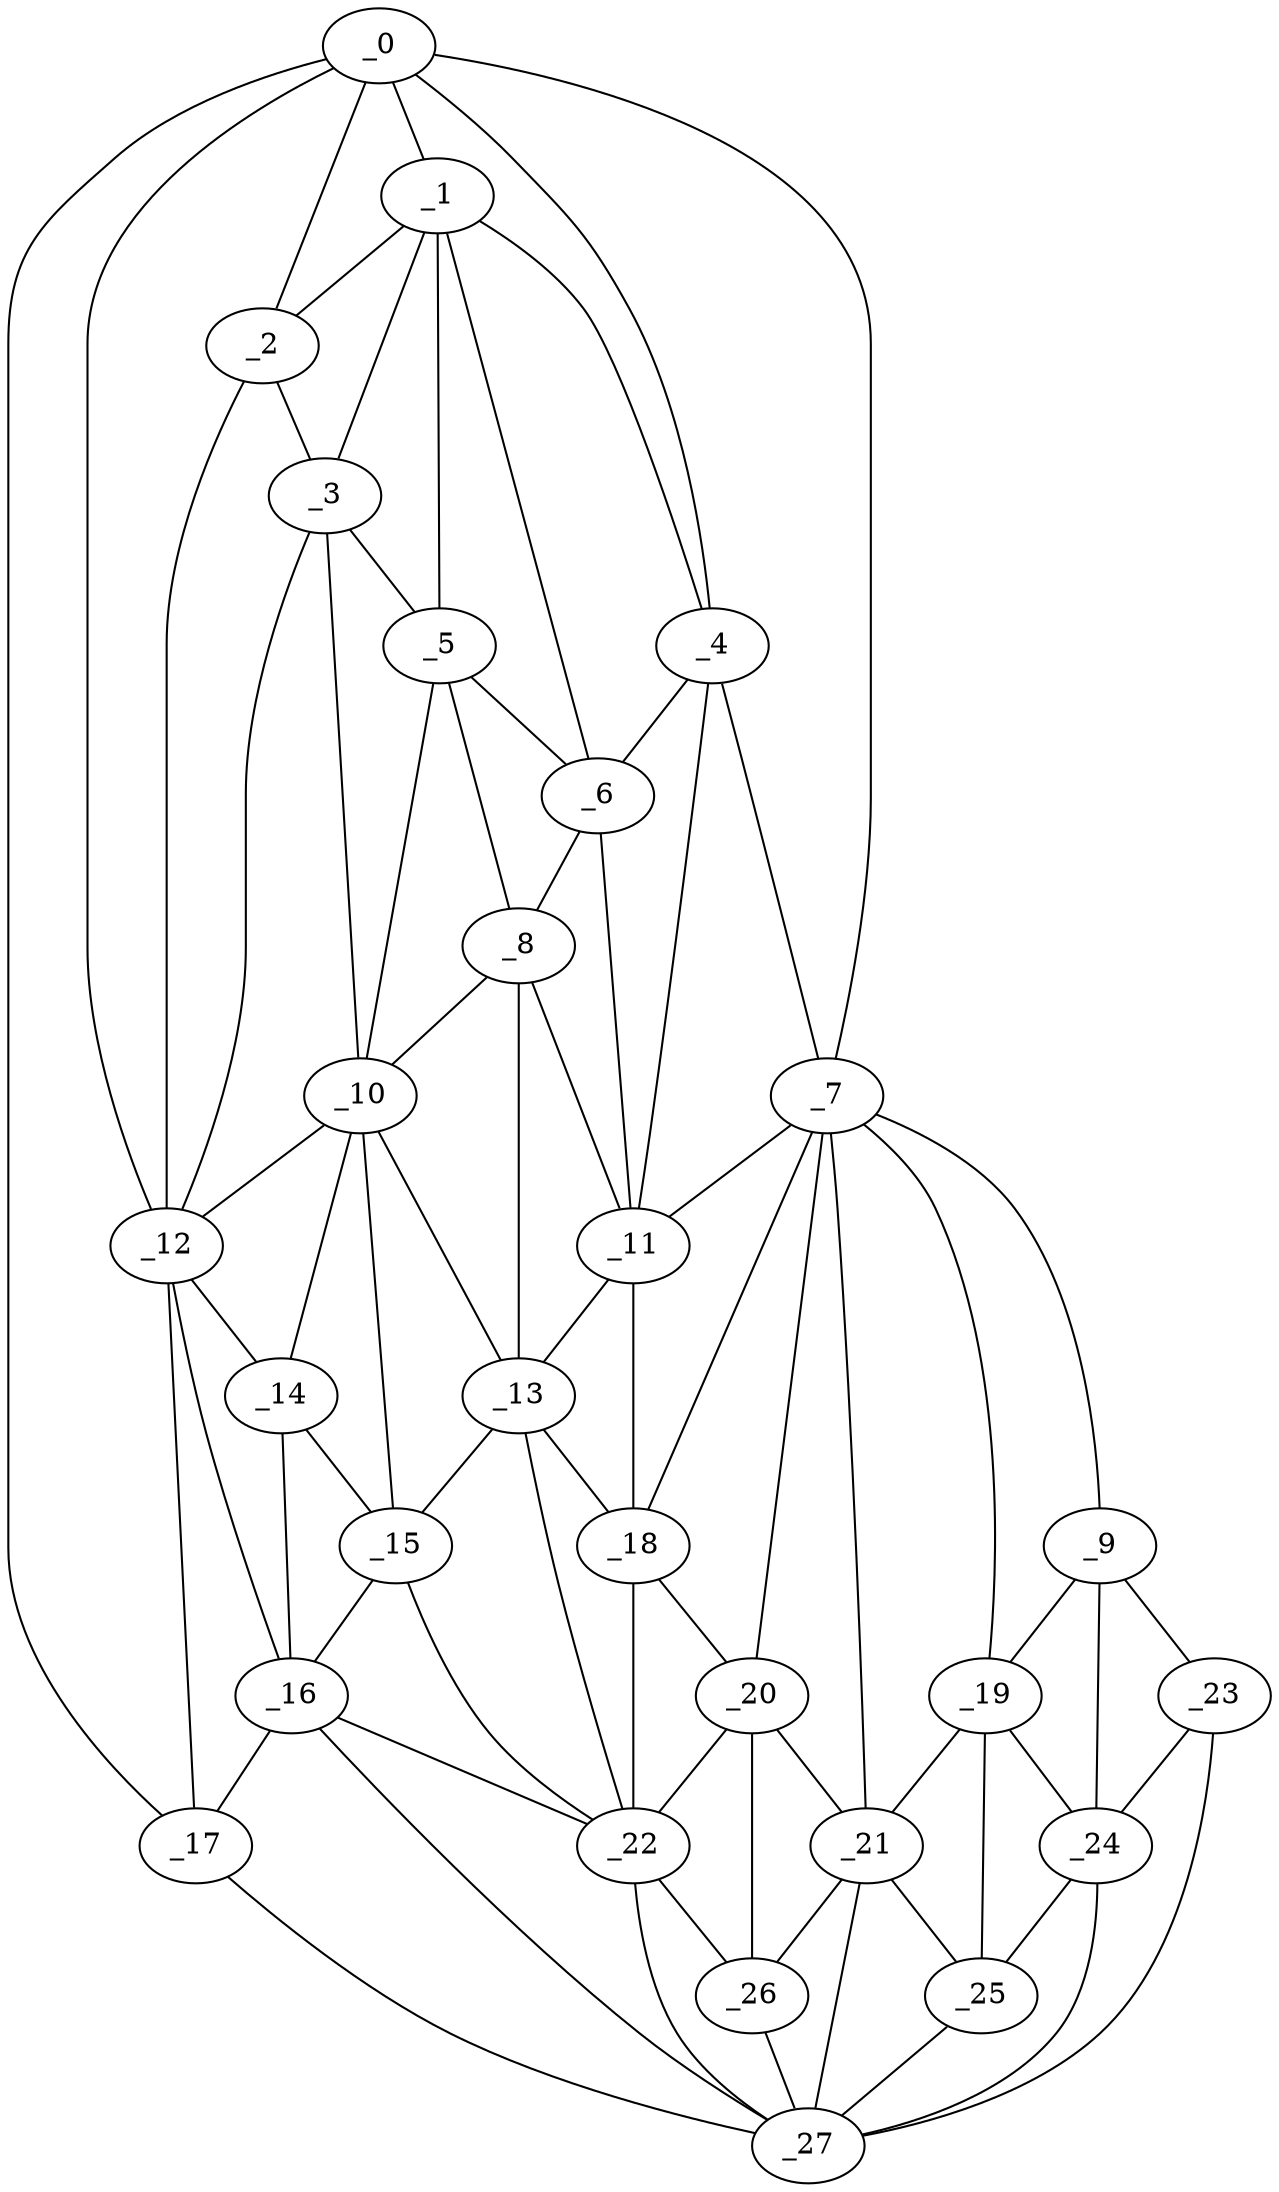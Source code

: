 graph "obj68__100.gxl" {
	_0	 [x=25,
		y=122];
	_1	 [x=30,
		y=110];
	_0 -- _1	 [valence=2];
	_2	 [x=33,
		y=119];
	_0 -- _2	 [valence=2];
	_4	 [x=42,
		y=73];
	_0 -- _4	 [valence=1];
	_7	 [x=56,
		y=28];
	_0 -- _7	 [valence=1];
	_12	 [x=68,
		y=121];
	_0 -- _12	 [valence=2];
	_17	 [x=80,
		y=126];
	_0 -- _17	 [valence=1];
	_1 -- _2	 [valence=2];
	_3	 [x=39,
		y=108];
	_1 -- _3	 [valence=2];
	_1 -- _4	 [valence=1];
	_5	 [x=44,
		y=95];
	_1 -- _5	 [valence=1];
	_6	 [x=45,
		y=86];
	_1 -- _6	 [valence=2];
	_2 -- _3	 [valence=2];
	_2 -- _12	 [valence=2];
	_3 -- _5	 [valence=1];
	_10	 [x=66,
		y=100];
	_3 -- _10	 [valence=2];
	_3 -- _12	 [valence=2];
	_4 -- _6	 [valence=2];
	_4 -- _7	 [valence=2];
	_11	 [x=67,
		y=78];
	_4 -- _11	 [valence=1];
	_5 -- _6	 [valence=2];
	_8	 [x=64,
		y=87];
	_5 -- _8	 [valence=1];
	_5 -- _10	 [valence=2];
	_6 -- _8	 [valence=1];
	_6 -- _11	 [valence=2];
	_9	 [x=65,
		y=2];
	_7 -- _9	 [valence=1];
	_7 -- _11	 [valence=2];
	_18	 [x=85,
		y=60];
	_7 -- _18	 [valence=2];
	_19	 [x=86,
		y=30];
	_7 -- _19	 [valence=1];
	_20	 [x=87,
		y=54];
	_7 -- _20	 [valence=2];
	_21	 [x=89,
		y=46];
	_7 -- _21	 [valence=2];
	_8 -- _10	 [valence=2];
	_8 -- _11	 [valence=2];
	_13	 [x=71,
		y=90];
	_8 -- _13	 [valence=1];
	_9 -- _19	 [valence=2];
	_23	 [x=96,
		y=4];
	_9 -- _23	 [valence=1];
	_24	 [x=96,
		y=17];
	_9 -- _24	 [valence=1];
	_10 -- _12	 [valence=2];
	_10 -- _13	 [valence=2];
	_14	 [x=75,
		y=113];
	_10 -- _14	 [valence=2];
	_15	 [x=76,
		y=102];
	_10 -- _15	 [valence=1];
	_11 -- _13	 [valence=2];
	_11 -- _18	 [valence=1];
	_12 -- _14	 [valence=1];
	_16	 [x=80,
		y=116];
	_12 -- _16	 [valence=2];
	_12 -- _17	 [valence=2];
	_13 -- _15	 [valence=2];
	_13 -- _18	 [valence=1];
	_22	 [x=95,
		y=61];
	_13 -- _22	 [valence=2];
	_14 -- _15	 [valence=2];
	_14 -- _16	 [valence=1];
	_15 -- _16	 [valence=2];
	_15 -- _22	 [valence=2];
	_16 -- _17	 [valence=1];
	_16 -- _22	 [valence=2];
	_27	 [x=105,
		y=51];
	_16 -- _27	 [valence=2];
	_17 -- _27	 [valence=1];
	_18 -- _20	 [valence=1];
	_18 -- _22	 [valence=2];
	_19 -- _21	 [valence=2];
	_19 -- _24	 [valence=2];
	_25	 [x=96,
		y=27];
	_19 -- _25	 [valence=2];
	_20 -- _21	 [valence=2];
	_20 -- _22	 [valence=1];
	_26	 [x=97,
		y=55];
	_20 -- _26	 [valence=1];
	_21 -- _25	 [valence=2];
	_21 -- _26	 [valence=2];
	_21 -- _27	 [valence=2];
	_22 -- _26	 [valence=2];
	_22 -- _27	 [valence=2];
	_23 -- _24	 [valence=2];
	_23 -- _27	 [valence=1];
	_24 -- _25	 [valence=2];
	_24 -- _27	 [valence=2];
	_25 -- _27	 [valence=2];
	_26 -- _27	 [valence=1];
}
